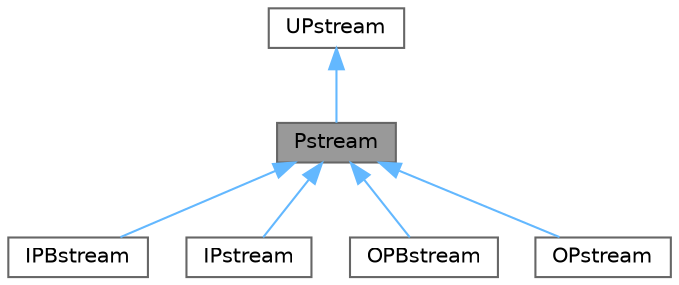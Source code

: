 digraph "Pstream"
{
 // LATEX_PDF_SIZE
  bgcolor="transparent";
  edge [fontname=Helvetica,fontsize=10,labelfontname=Helvetica,labelfontsize=10];
  node [fontname=Helvetica,fontsize=10,shape=box,height=0.2,width=0.4];
  Node1 [id="Node000001",label="Pstream",height=0.2,width=0.4,color="gray40", fillcolor="grey60", style="filled", fontcolor="black",tooltip="Inter-processor communications stream."];
  Node2 -> Node1 [id="edge1_Node000001_Node000002",dir="back",color="steelblue1",style="solid",tooltip=" "];
  Node2 [id="Node000002",label="UPstream",height=0.2,width=0.4,color="gray40", fillcolor="white", style="filled",URL="$classFoam_1_1UPstream.html",tooltip="Inter-processor communications stream."];
  Node1 -> Node3 [id="edge2_Node000001_Node000003",dir="back",color="steelblue1",style="solid",tooltip=" "];
  Node3 [id="Node000003",label="IPBstream",height=0.2,width=0.4,color="gray40", fillcolor="white", style="filled",URL="$classFoam_1_1IPBstream.html",tooltip=" "];
  Node1 -> Node4 [id="edge3_Node000001_Node000004",dir="back",color="steelblue1",style="solid",tooltip=" "];
  Node4 [id="Node000004",label="IPstream",height=0.2,width=0.4,color="gray40", fillcolor="white", style="filled",URL="$classFoam_1_1IPstream.html",tooltip="Input inter-processor communications stream."];
  Node1 -> Node5 [id="edge4_Node000001_Node000005",dir="back",color="steelblue1",style="solid",tooltip=" "];
  Node5 [id="Node000005",label="OPBstream",height=0.2,width=0.4,color="gray40", fillcolor="white", style="filled",URL="$classFoam_1_1OPBstream.html",tooltip=" "];
  Node1 -> Node6 [id="edge5_Node000001_Node000006",dir="back",color="steelblue1",style="solid",tooltip=" "];
  Node6 [id="Node000006",label="OPstream",height=0.2,width=0.4,color="gray40", fillcolor="white", style="filled",URL="$classFoam_1_1OPstream.html",tooltip="Output inter-processor communications stream."];
}
